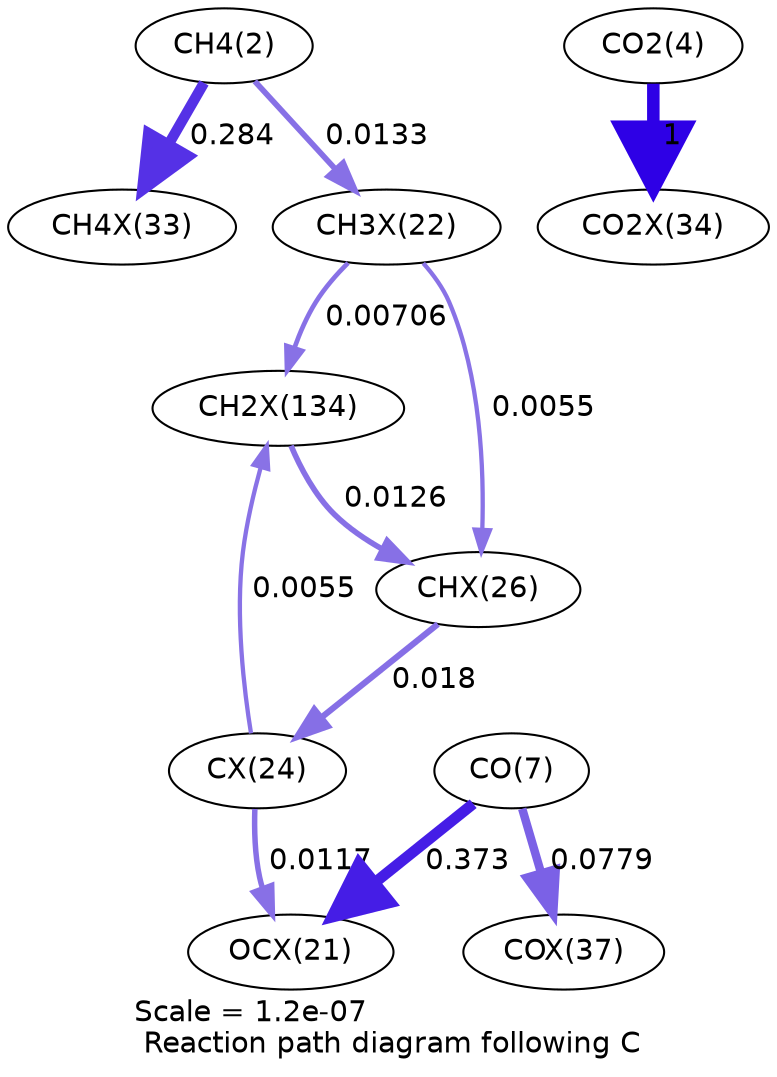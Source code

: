 digraph reaction_paths {
center=1;
s4 -> s32[fontname="Helvetica", penwidth=5.05, arrowsize=2.52, color="0.7, 0.784, 0.9"
, label=" 0.284"];
s4 -> s26[fontname="Helvetica", penwidth=2.74, arrowsize=1.37, color="0.7, 0.513, 0.9"
, label=" 0.0133"];
s26 -> s41[fontname="Helvetica", penwidth=2.26, arrowsize=1.13, color="0.7, 0.507, 0.9"
, label=" 0.00706"];
s26 -> s30[fontname="Helvetica", penwidth=2.07, arrowsize=1.04, color="0.7, 0.505, 0.9"
, label=" 0.0055"];
s41 -> s30[fontname="Helvetica", penwidth=2.7, arrowsize=1.35, color="0.7, 0.513, 0.9"
, label=" 0.0126"];
s28 -> s41[fontname="Helvetica", penwidth=2.07, arrowsize=1.04, color="0.7, 0.505, 0.9"
, label=" 0.0055"];
s30 -> s28[fontname="Helvetica", penwidth=2.97, arrowsize=1.48, color="0.7, 0.518, 0.9"
, label=" 0.018"];
s28 -> s25[fontname="Helvetica", penwidth=2.64, arrowsize=1.32, color="0.7, 0.512, 0.9"
, label=" 0.0117"];
s9 -> s25[fontname="Helvetica", penwidth=5.26, arrowsize=2.63, color="0.7, 0.873, 0.9"
, label=" 0.373"];
s9 -> s36[fontname="Helvetica", penwidth=4.07, arrowsize=2.04, color="0.7, 0.578, 0.9"
, label=" 0.0779"];
s6 -> s33[fontname="Helvetica", penwidth=6, arrowsize=3, color="0.7, 1.5, 0.9"
, label=" 1"];
s4 [ fontname="Helvetica", label="CH4(2)"];
s6 [ fontname="Helvetica", label="CO2(4)"];
s9 [ fontname="Helvetica", label="CO(7)"];
s25 [ fontname="Helvetica", label="OCX(21)"];
s26 [ fontname="Helvetica", label="CH3X(22)"];
s28 [ fontname="Helvetica", label="CX(24)"];
s30 [ fontname="Helvetica", label="CHX(26)"];
s32 [ fontname="Helvetica", label="CH4X(33)"];
s33 [ fontname="Helvetica", label="CO2X(34)"];
s36 [ fontname="Helvetica", label="COX(37)"];
s41 [ fontname="Helvetica", label="CH2X(134)"];
 label = "Scale = 1.2e-07\l Reaction path diagram following C";
 fontname = "Helvetica";
}

